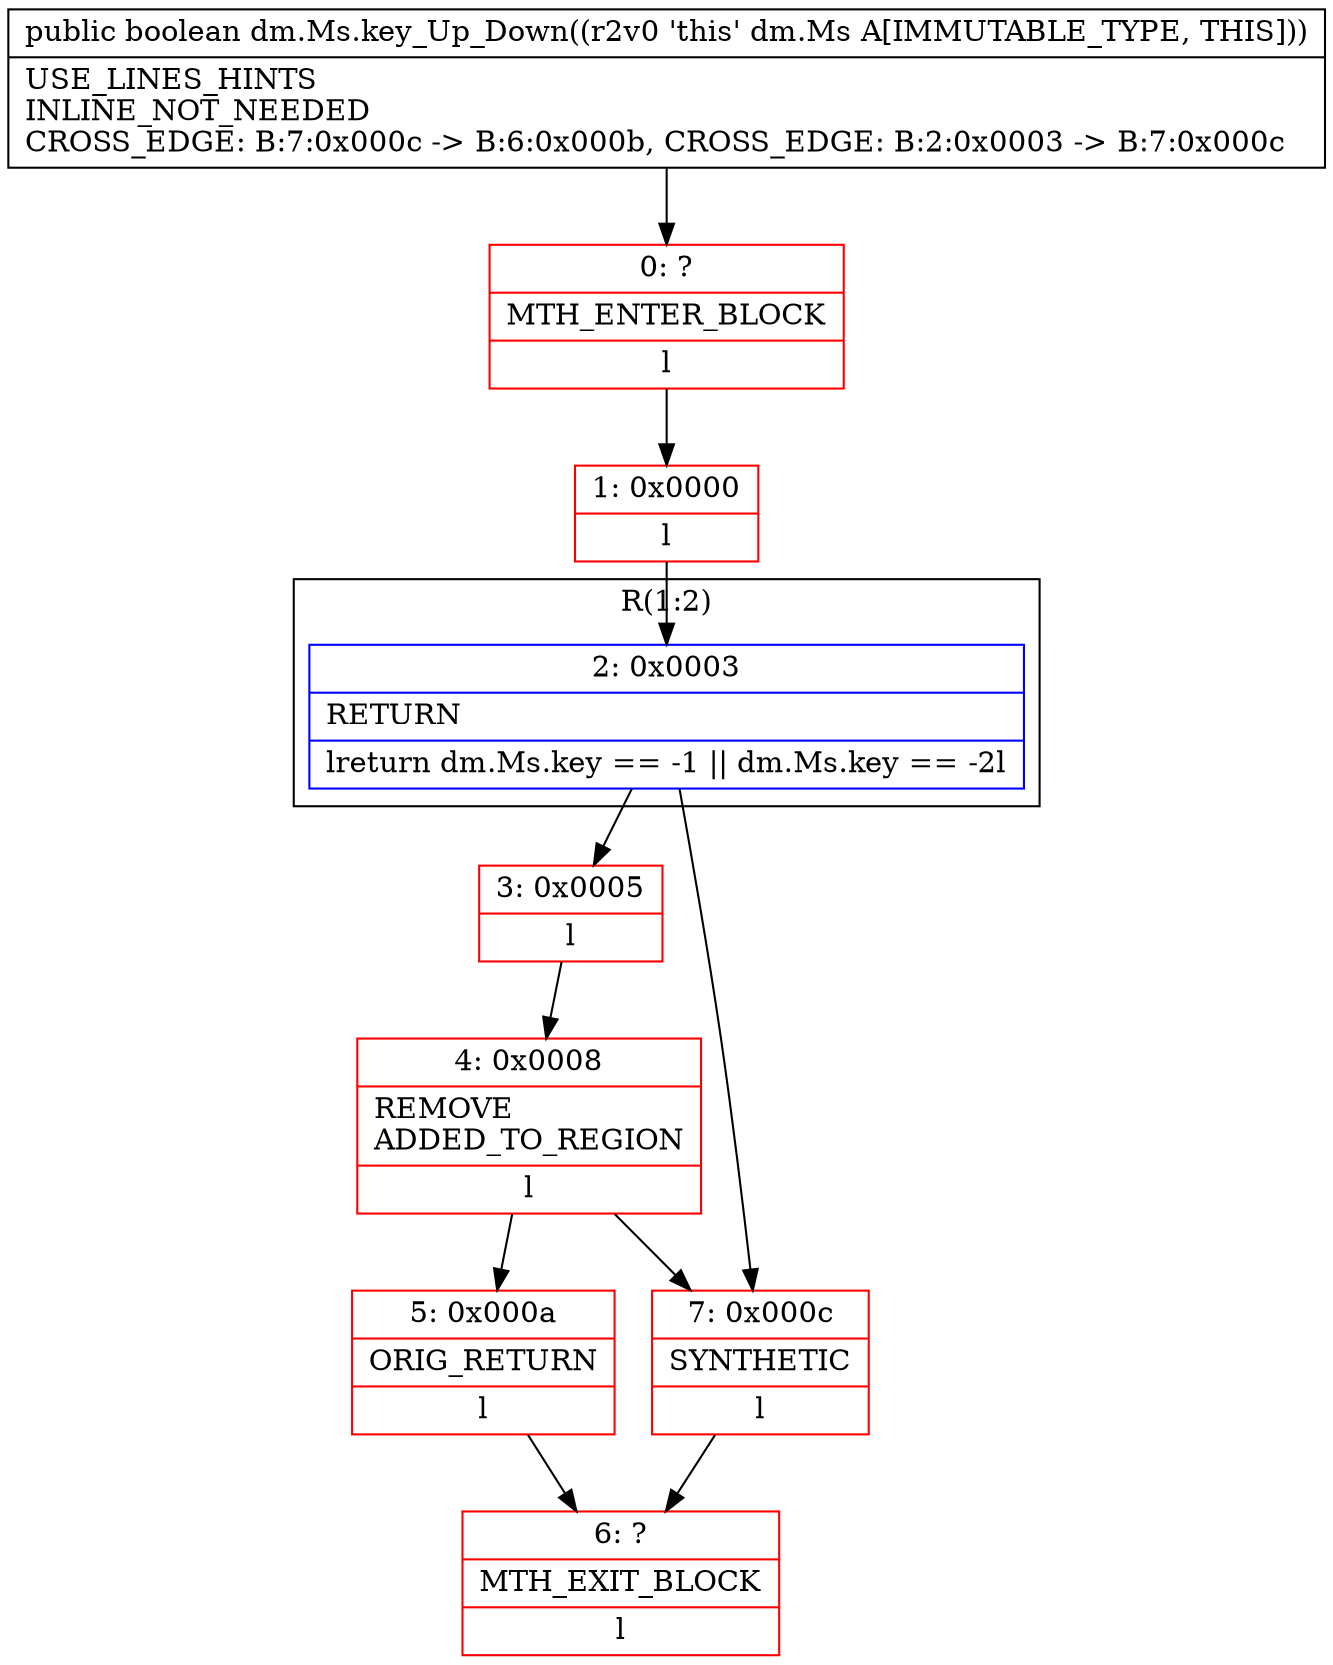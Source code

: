 digraph "CFG fordm.Ms.key_Up_Down()Z" {
subgraph cluster_Region_983586040 {
label = "R(1:2)";
node [shape=record,color=blue];
Node_2 [shape=record,label="{2\:\ 0x0003|RETURN\l|lreturn dm.Ms.key == \-1 \|\| dm.Ms.key == \-2l}"];
}
Node_0 [shape=record,color=red,label="{0\:\ ?|MTH_ENTER_BLOCK\l|l}"];
Node_1 [shape=record,color=red,label="{1\:\ 0x0000|l}"];
Node_3 [shape=record,color=red,label="{3\:\ 0x0005|l}"];
Node_4 [shape=record,color=red,label="{4\:\ 0x0008|REMOVE\lADDED_TO_REGION\l|l}"];
Node_5 [shape=record,color=red,label="{5\:\ 0x000a|ORIG_RETURN\l|l}"];
Node_6 [shape=record,color=red,label="{6\:\ ?|MTH_EXIT_BLOCK\l|l}"];
Node_7 [shape=record,color=red,label="{7\:\ 0x000c|SYNTHETIC\l|l}"];
MethodNode[shape=record,label="{public boolean dm.Ms.key_Up_Down((r2v0 'this' dm.Ms A[IMMUTABLE_TYPE, THIS]))  | USE_LINES_HINTS\lINLINE_NOT_NEEDED\lCROSS_EDGE: B:7:0x000c \-\> B:6:0x000b, CROSS_EDGE: B:2:0x0003 \-\> B:7:0x000c\l}"];
MethodNode -> Node_0;
Node_2 -> Node_3;
Node_2 -> Node_7;
Node_0 -> Node_1;
Node_1 -> Node_2;
Node_3 -> Node_4;
Node_4 -> Node_5;
Node_4 -> Node_7;
Node_5 -> Node_6;
Node_7 -> Node_6;
}

